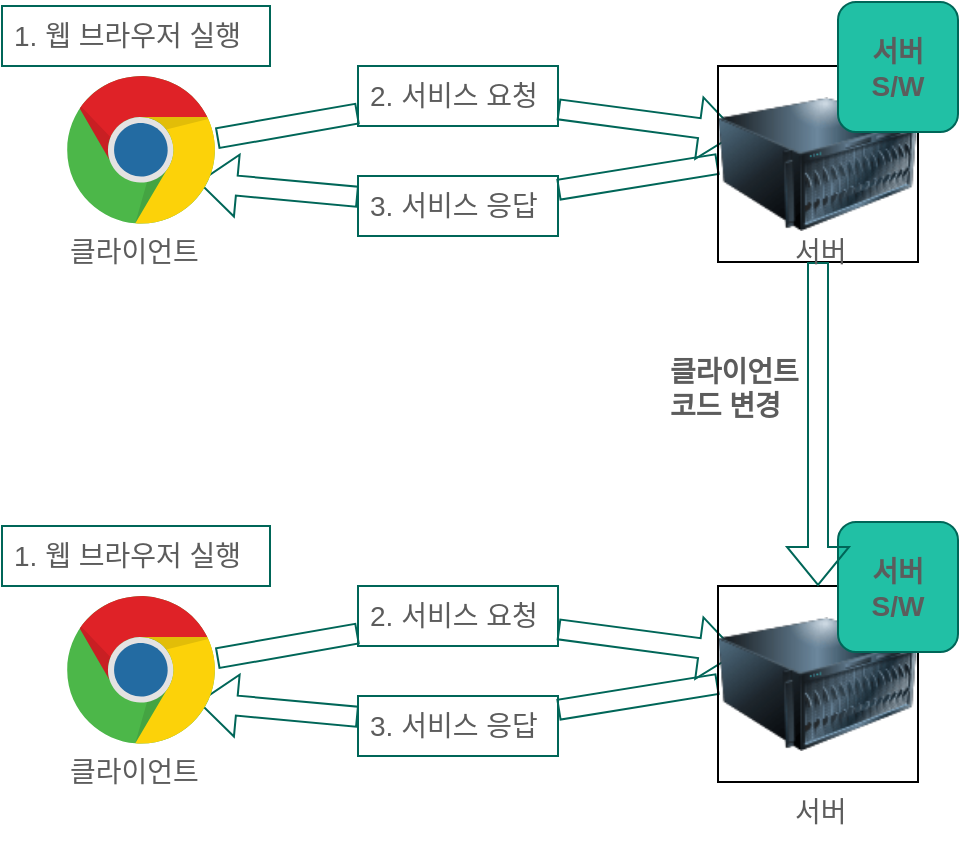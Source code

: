 <mxfile version="16.0.3" type="github">
  <diagram id="g8Izu5Np4L7l_OdjA9j1" name="Page-1">
    <mxGraphModel dx="272" dy="410" grid="1" gridSize="10" guides="1" tooltips="1" connect="1" arrows="1" fold="1" page="1" pageScale="1" pageWidth="827" pageHeight="1169" math="0" shadow="0">
      <root>
        <mxCell id="0" />
        <mxCell id="1" parent="0" />
        <mxCell id="gbAfw1R_Pz2ZGZU1h5pq-27" value="" style="shape=flexArrow;endArrow=classic;html=1;rounded=0;fontSize=14;startArrow=none;entryX=0.1;entryY=0.343;entryDx=0;entryDy=0;entryPerimeter=0;strokeColor=#006658;fontColor=#5C5C5C;" parent="1" source="gbAfw1R_Pz2ZGZU1h5pq-29" edge="1" target="KQELojNOx8MNn1PBbwNk-3">
          <mxGeometry width="50" height="50" relative="1" as="geometry">
            <mxPoint x="262" y="210" as="sourcePoint" />
            <mxPoint x="490" y="210" as="targetPoint" />
          </mxGeometry>
        </mxCell>
        <mxCell id="gbAfw1R_Pz2ZGZU1h5pq-28" value="" style="shape=flexArrow;endArrow=classic;html=1;rounded=0;fontSize=14;startArrow=none;entryX=0.874;entryY=0.703;entryDx=0;entryDy=0;entryPerimeter=0;strokeColor=#006658;fontColor=#5C5C5C;" parent="1" source="gbAfw1R_Pz2ZGZU1h5pq-31" target="KQELojNOx8MNn1PBbwNk-11" edge="1">
          <mxGeometry width="50" height="50" relative="1" as="geometry">
            <mxPoint x="529" y="250" as="sourcePoint" />
            <mxPoint x="262.0" y="230" as="targetPoint" />
          </mxGeometry>
        </mxCell>
        <mxCell id="gbAfw1R_Pz2ZGZU1h5pq-29" value="2. 서비스 요청&#xa;" style="text;strokeColor=#006658;fillColor=none;spacingLeft=4;spacingRight=4;overflow=hidden;rotatable=0;points=[[0,0.5],[1,0.5]];portConstraint=eastwest;fontSize=14;fontColor=#5C5C5C;" parent="1" vertex="1">
          <mxGeometry x="320" y="162" width="100" height="30" as="geometry" />
        </mxCell>
        <mxCell id="gbAfw1R_Pz2ZGZU1h5pq-30" value="" style="shape=flexArrow;endArrow=none;html=1;rounded=0;fontSize=14;strokeColor=#006658;fontColor=#5C5C5C;" parent="1" target="gbAfw1R_Pz2ZGZU1h5pq-29" edge="1" source="KQELojNOx8MNn1PBbwNk-11">
          <mxGeometry width="50" height="50" relative="1" as="geometry">
            <mxPoint x="262" y="210" as="sourcePoint" />
            <mxPoint x="490" y="210" as="targetPoint" />
          </mxGeometry>
        </mxCell>
        <mxCell id="gbAfw1R_Pz2ZGZU1h5pq-31" value="3. 서비스 응답&#xa;" style="text;strokeColor=#006658;fillColor=none;spacingLeft=4;spacingRight=4;overflow=hidden;rotatable=0;points=[[0,0.5],[1,0.5]];portConstraint=eastwest;fontSize=14;fontColor=#5C5C5C;" parent="1" vertex="1">
          <mxGeometry x="320" y="217" width="100" height="30" as="geometry" />
        </mxCell>
        <mxCell id="gbAfw1R_Pz2ZGZU1h5pq-32" value="" style="shape=flexArrow;endArrow=none;html=1;rounded=0;fontSize=14;exitX=0;exitY=0.5;exitDx=0;exitDy=0;strokeColor=#006658;fontColor=#5C5C5C;" parent="1" target="gbAfw1R_Pz2ZGZU1h5pq-31" edge="1" source="KQELojNOx8MNn1PBbwNk-3">
          <mxGeometry width="50" height="50" relative="1" as="geometry">
            <mxPoint x="529" y="250" as="sourcePoint" />
            <mxPoint x="297" y="250" as="targetPoint" />
          </mxGeometry>
        </mxCell>
        <mxCell id="KQELojNOx8MNn1PBbwNk-3" value="" style="image;html=1;image=img/lib/clip_art/computers/Server_128x128.png;fontSize=14;strokeColor=#006658;imageBorder=default;fillColor=#21C0A5;fontColor=#5C5C5C;" vertex="1" parent="1">
          <mxGeometry x="500" y="162" width="100" height="98" as="geometry" />
        </mxCell>
        <mxCell id="gbAfw1R_Pz2ZGZU1h5pq-41" value="&lt;b&gt;서버&lt;br&gt;S/W&lt;/b&gt;" style="rounded=1;whiteSpace=wrap;html=1;fontSize=14;strokeColor=#006658;fillColor=#21C0A5;fontColor=#5C5C5C;" parent="1" vertex="1">
          <mxGeometry x="560" y="130" width="60" height="65" as="geometry" />
        </mxCell>
        <mxCell id="KQELojNOx8MNn1PBbwNk-11" value="" style="dashed=0;outlineConnect=0;html=1;align=center;labelPosition=center;verticalLabelPosition=bottom;verticalAlign=top;shape=mxgraph.weblogos.chrome;fontSize=24;strokeColor=#006658;fillColor=#21C0A5;fontColor=#5C5C5C;" vertex="1" parent="1">
          <mxGeometry x="174.6" y="167" width="74.8" height="75.4" as="geometry" />
        </mxCell>
        <mxCell id="KQELojNOx8MNn1PBbwNk-12" value="클라이언트" style="text;strokeColor=none;fillColor=none;spacingLeft=4;spacingRight=4;overflow=hidden;rotatable=0;points=[[0,0.5],[1,0.5]];portConstraint=eastwest;fontSize=14;fontColor=#5C5C5C;" vertex="1" parent="1">
          <mxGeometry x="170" y="240" width="90" height="30" as="geometry" />
        </mxCell>
        <mxCell id="KQELojNOx8MNn1PBbwNk-13" value="1. 웹 브라우저 실행" style="text;strokeColor=#006658;fillColor=none;spacingLeft=4;spacingRight=4;overflow=hidden;rotatable=0;points=[[0,0.5],[1,0.5]];portConstraint=eastwest;fontSize=14;fontColor=#5C5C5C;" vertex="1" parent="1">
          <mxGeometry x="142" y="132" width="134" height="30" as="geometry" />
        </mxCell>
        <mxCell id="KQELojNOx8MNn1PBbwNk-15" value="" style="shape=flexArrow;endArrow=classic;html=1;rounded=0;fontSize=14;startArrow=none;entryX=0.1;entryY=0.343;entryDx=0;entryDy=0;entryPerimeter=0;strokeColor=#006658;fontColor=#5C5C5C;" edge="1" parent="1" source="KQELojNOx8MNn1PBbwNk-17" target="KQELojNOx8MNn1PBbwNk-21">
          <mxGeometry width="50" height="50" relative="1" as="geometry">
            <mxPoint x="262" y="470" as="sourcePoint" />
            <mxPoint x="490" y="470" as="targetPoint" />
          </mxGeometry>
        </mxCell>
        <mxCell id="KQELojNOx8MNn1PBbwNk-16" value="" style="shape=flexArrow;endArrow=classic;html=1;rounded=0;fontSize=14;startArrow=none;entryX=0.874;entryY=0.703;entryDx=0;entryDy=0;entryPerimeter=0;strokeColor=#006658;fontColor=#5C5C5C;" edge="1" parent="1" source="KQELojNOx8MNn1PBbwNk-19" target="KQELojNOx8MNn1PBbwNk-23">
          <mxGeometry width="50" height="50" relative="1" as="geometry">
            <mxPoint x="529" y="510" as="sourcePoint" />
            <mxPoint x="262.0" y="490" as="targetPoint" />
          </mxGeometry>
        </mxCell>
        <mxCell id="KQELojNOx8MNn1PBbwNk-17" value="2. 서비스 요청&#xa;" style="text;strokeColor=#006658;fillColor=none;spacingLeft=4;spacingRight=4;overflow=hidden;rotatable=0;points=[[0,0.5],[1,0.5]];portConstraint=eastwest;fontSize=14;fontColor=#5C5C5C;" vertex="1" parent="1">
          <mxGeometry x="320" y="422" width="100" height="30" as="geometry" />
        </mxCell>
        <mxCell id="KQELojNOx8MNn1PBbwNk-18" value="" style="shape=flexArrow;endArrow=none;html=1;rounded=0;fontSize=14;strokeColor=#006658;fontColor=#5C5C5C;" edge="1" parent="1" source="KQELojNOx8MNn1PBbwNk-23" target="KQELojNOx8MNn1PBbwNk-17">
          <mxGeometry width="50" height="50" relative="1" as="geometry">
            <mxPoint x="262" y="470" as="sourcePoint" />
            <mxPoint x="490" y="470" as="targetPoint" />
          </mxGeometry>
        </mxCell>
        <mxCell id="KQELojNOx8MNn1PBbwNk-19" value="3. 서비스 응답&#xa;" style="text;strokeColor=#006658;fillColor=none;spacingLeft=4;spacingRight=4;overflow=hidden;rotatable=0;points=[[0,0.5],[1,0.5]];portConstraint=eastwest;fontSize=14;fontColor=#5C5C5C;" vertex="1" parent="1">
          <mxGeometry x="320" y="477" width="100" height="30" as="geometry" />
        </mxCell>
        <mxCell id="KQELojNOx8MNn1PBbwNk-20" value="" style="shape=flexArrow;endArrow=none;html=1;rounded=0;fontSize=14;exitX=0;exitY=0.5;exitDx=0;exitDy=0;strokeColor=#006658;fontColor=#5C5C5C;" edge="1" parent="1" source="KQELojNOx8MNn1PBbwNk-21" target="KQELojNOx8MNn1PBbwNk-19">
          <mxGeometry width="50" height="50" relative="1" as="geometry">
            <mxPoint x="529" y="510" as="sourcePoint" />
            <mxPoint x="297" y="510" as="targetPoint" />
          </mxGeometry>
        </mxCell>
        <mxCell id="KQELojNOx8MNn1PBbwNk-21" value="" style="image;html=1;image=img/lib/clip_art/computers/Server_128x128.png;fontSize=14;strokeColor=#006658;imageBorder=default;fillColor=#21C0A5;fontColor=#5C5C5C;" vertex="1" parent="1">
          <mxGeometry x="500" y="422" width="100" height="98" as="geometry" />
        </mxCell>
        <mxCell id="KQELojNOx8MNn1PBbwNk-22" value="&lt;b&gt;서버&lt;br&gt;S/W&lt;/b&gt;" style="rounded=1;whiteSpace=wrap;html=1;fontSize=14;strokeColor=#006658;fillColor=#21C0A5;fontColor=#5C5C5C;" vertex="1" parent="1">
          <mxGeometry x="560" y="390" width="60" height="65" as="geometry" />
        </mxCell>
        <mxCell id="KQELojNOx8MNn1PBbwNk-23" value="" style="dashed=0;outlineConnect=0;html=1;align=center;labelPosition=center;verticalLabelPosition=bottom;verticalAlign=top;shape=mxgraph.weblogos.chrome;fontSize=24;strokeColor=#006658;fillColor=#21C0A5;fontColor=#5C5C5C;" vertex="1" parent="1">
          <mxGeometry x="174.6" y="427" width="74.8" height="75.4" as="geometry" />
        </mxCell>
        <mxCell id="KQELojNOx8MNn1PBbwNk-24" value="클라이언트" style="text;strokeColor=none;fillColor=none;spacingLeft=4;spacingRight=4;overflow=hidden;rotatable=0;points=[[0,0.5],[1,0.5]];portConstraint=eastwest;fontSize=14;fontColor=#5C5C5C;" vertex="1" parent="1">
          <mxGeometry x="170" y="500" width="90" height="30" as="geometry" />
        </mxCell>
        <mxCell id="KQELojNOx8MNn1PBbwNk-25" value="1. 웹 브라우저 실행" style="text;strokeColor=#006658;fillColor=none;spacingLeft=4;spacingRight=4;overflow=hidden;rotatable=0;points=[[0,0.5],[1,0.5]];portConstraint=eastwest;fontSize=14;fontColor=#5C5C5C;" vertex="1" parent="1">
          <mxGeometry x="142" y="392" width="134" height="30" as="geometry" />
        </mxCell>
        <mxCell id="KQELojNOx8MNn1PBbwNk-26" value="" style="shape=flexArrow;endArrow=classic;html=1;rounded=0;fontSize=24;exitX=0.5;exitY=1;exitDx=0;exitDy=0;strokeColor=#006658;fontColor=#5C5C5C;" edge="1" parent="1" source="KQELojNOx8MNn1PBbwNk-3" target="KQELojNOx8MNn1PBbwNk-21">
          <mxGeometry width="50" height="50" relative="1" as="geometry">
            <mxPoint x="555" y="390" as="sourcePoint" />
            <mxPoint x="545" y="260" as="targetPoint" />
          </mxGeometry>
        </mxCell>
        <mxCell id="KQELojNOx8MNn1PBbwNk-27" value="서버" style="text;strokeColor=none;fillColor=none;spacingLeft=4;spacingRight=4;overflow=hidden;rotatable=0;points=[[0,0.5],[1,0.5]];portConstraint=eastwest;fontSize=14;fontColor=#5C5C5C;" vertex="1" parent="1">
          <mxGeometry x="532.5" y="520" width="37.5" height="30" as="geometry" />
        </mxCell>
        <mxCell id="KQELojNOx8MNn1PBbwNk-28" value="서버" style="text;strokeColor=none;fillColor=none;spacingLeft=4;spacingRight=4;overflow=hidden;rotatable=0;points=[[0,0.5],[1,0.5]];portConstraint=eastwest;fontSize=14;fontColor=#5C5C5C;" vertex="1" parent="1">
          <mxGeometry x="532.5" y="240" width="37.5" height="30" as="geometry" />
        </mxCell>
        <mxCell id="KQELojNOx8MNn1PBbwNk-29" value="클라이언트&#xa;코드 변경" style="text;strokeColor=none;fillColor=none;spacingLeft=4;spacingRight=4;overflow=hidden;rotatable=0;points=[[0,0.5],[1,0.5]];portConstraint=eastwest;fontSize=14;fontStyle=1;fontColor=#5C5C5C;" vertex="1" parent="1">
          <mxGeometry x="470" y="300" width="90" height="50" as="geometry" />
        </mxCell>
      </root>
    </mxGraphModel>
  </diagram>
</mxfile>
